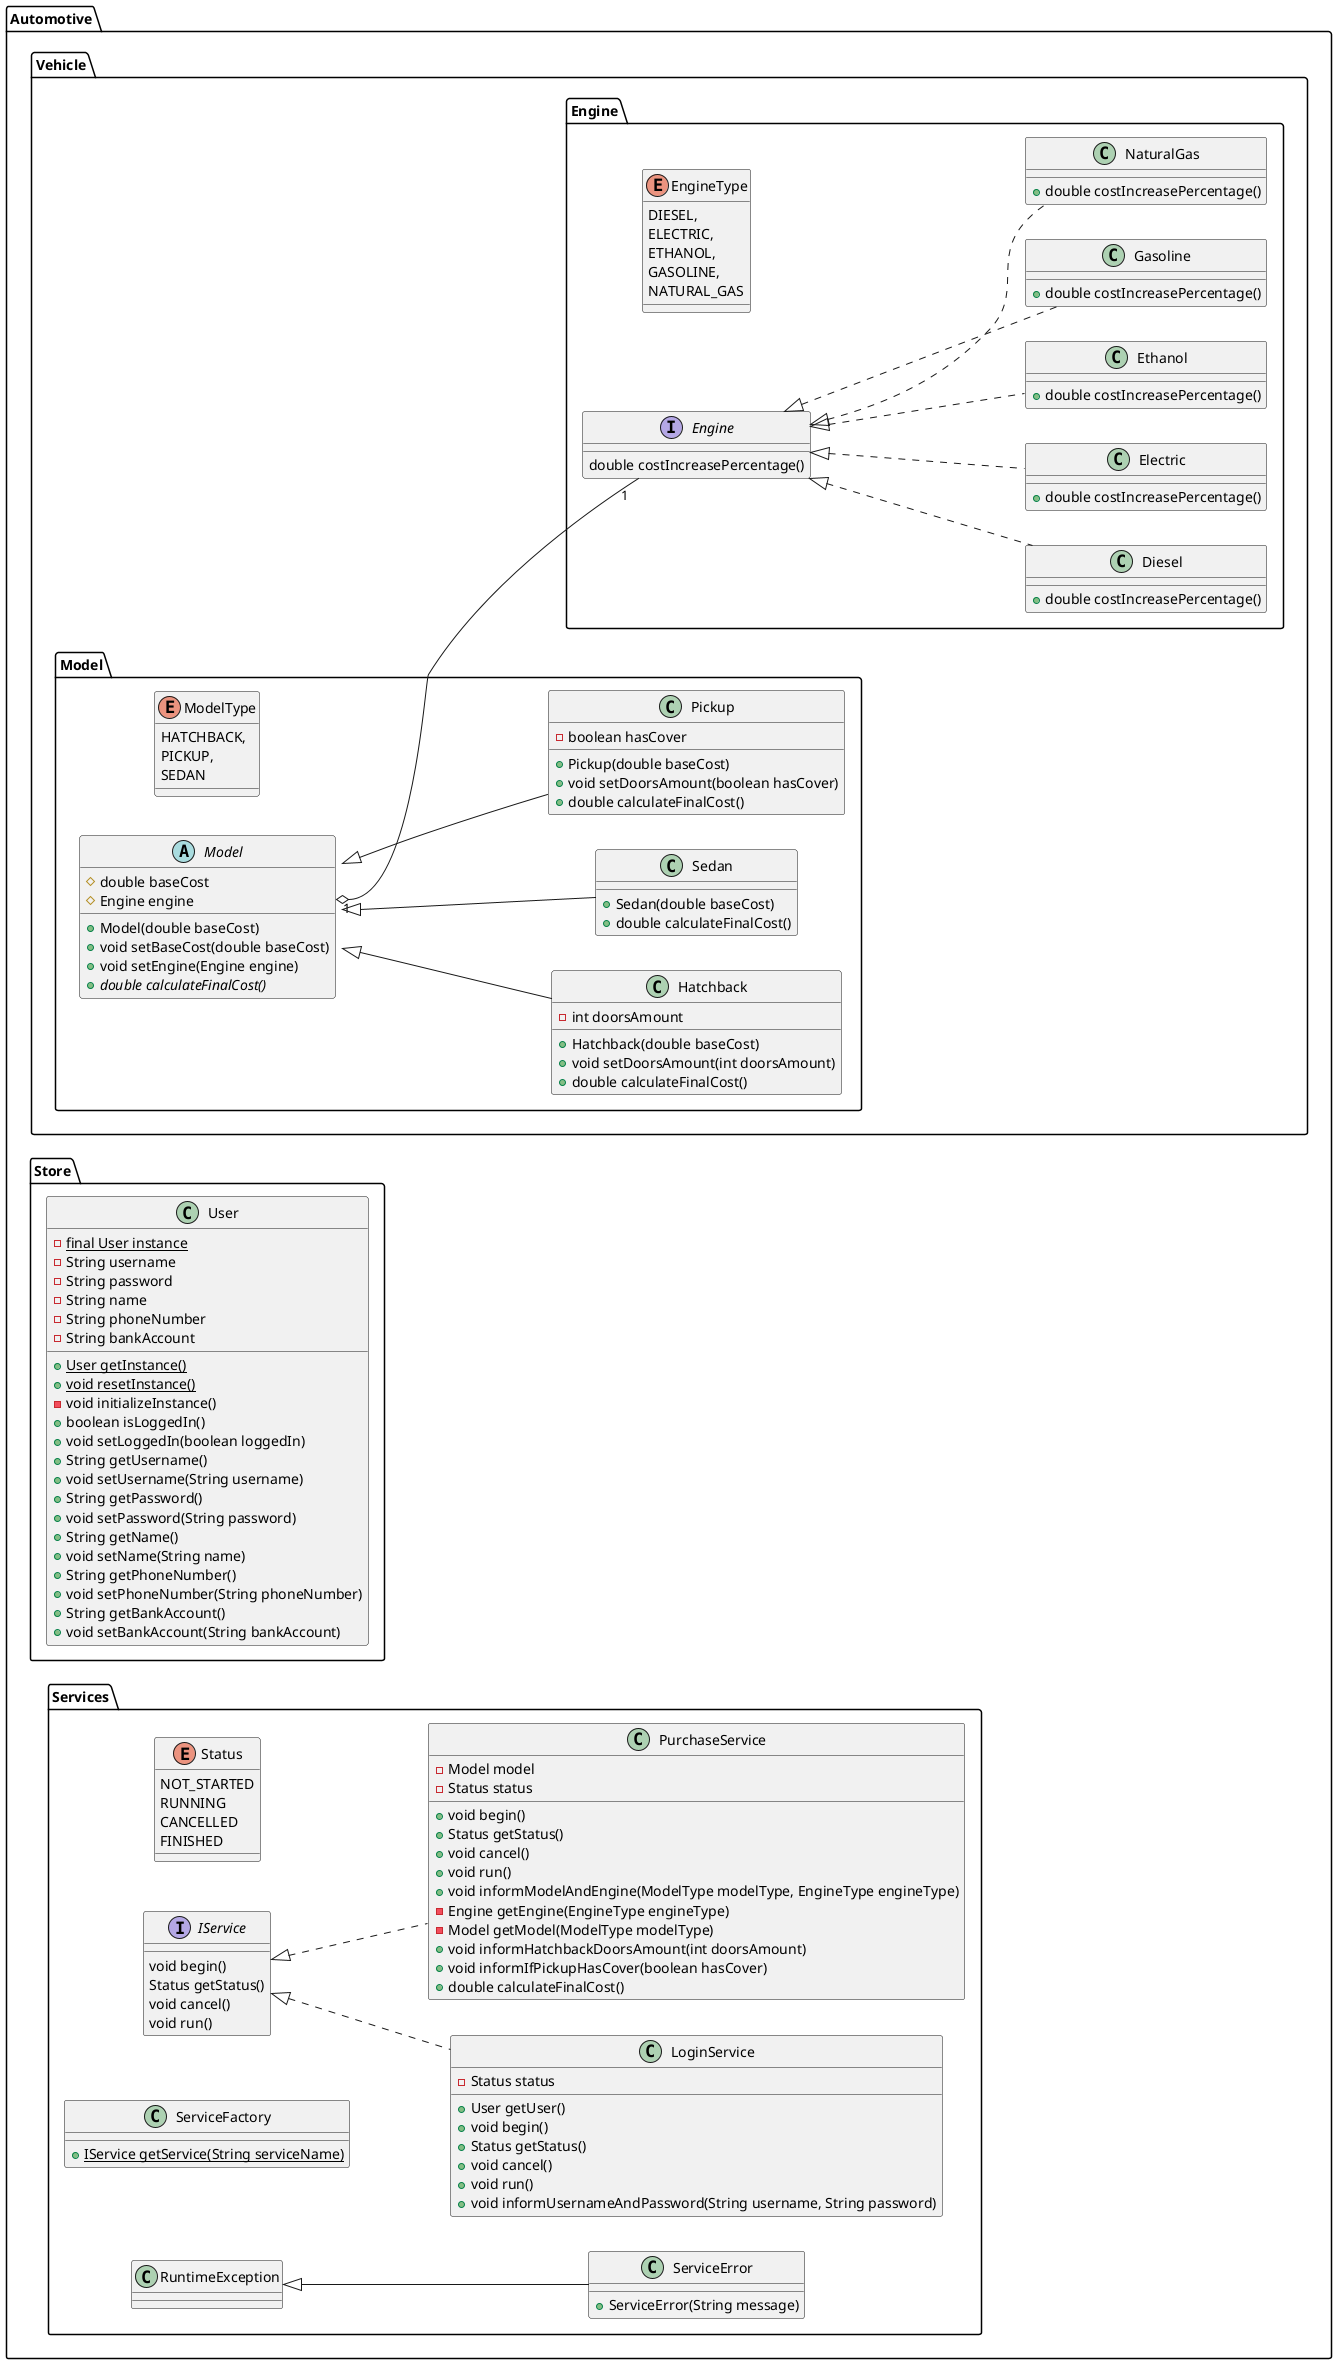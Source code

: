@startuml
'https://plantuml.com/class-diagram

left to right direction

package automotive_package as "Automotive" {

    package vehicle_package as "Vehicle" {

        package engine_package as "Engine" {

            enum EngineType{
                DIESEL,
                ELECTRIC,
                ETHANOL,
                GASOLINE,
                NATURAL_GAS
            }

            interface Engine {
                double costIncreasePercentage()
            }

            class Diesel implements Engine {
                + double costIncreasePercentage()
            }

            class Electric implements Engine {
                + double costIncreasePercentage()
            }

            class Ethanol implements Engine {
                + double costIncreasePercentage()
            }

            class Gasoline implements Engine {
                + double costIncreasePercentage()
            }

            class NaturalGas implements Engine {
                + double costIncreasePercentage()
            }

        }

        package model_package as "Model" {

            enum ModelType{
                HATCHBACK,
                PICKUP,
                SEDAN
            }

            abstract class Model {
                # double baseCost
                # Engine engine
                + Model(double baseCost)
                + void setBaseCost(double baseCost)
                + void setEngine(Engine engine)
                + {abstract} double calculateFinalCost()
            }
            Model::engine "1" o-- "1" Engine

            class Hatchback extends Model {
                - int doorsAmount
                + Hatchback(double baseCost)
                + void setDoorsAmount(int doorsAmount)
                + double calculateFinalCost()
            }

            class Sedan extends Model {
                + Sedan(double baseCost)
                + double calculateFinalCost()
            }

            class Pickup extends Model {
                - boolean hasCover
                + Pickup(double baseCost)
                + void setDoorsAmount(boolean hasCover)
                + double calculateFinalCost()
            }

        }

    }

    package store_package as "Store" {

        class User {
            - {static} final User instance
            - String username
            - String password
            - String name
            - String phoneNumber
            - String bankAccount

            + {static} User getInstance()
            + {static} void resetInstance()
            - void initializeInstance()
            + boolean isLoggedIn()
            + void setLoggedIn(boolean loggedIn)
            + String getUsername()
            + void setUsername(String username)
            + String getPassword()
            + void setPassword(String password)
            + String getName()
            + void setName(String name)
            + String getPhoneNumber()
            + void setPhoneNumber(String phoneNumber)
            + String getBankAccount()
            + void setBankAccount(String bankAccount)
        }

    }

    package services_package as "Services" {

        enum Status {
            NOT_STARTED
            RUNNING
            CANCELLED
            FINISHED
        }

        interface IService {
            void begin()
            Status getStatus()
            void cancel()
            void run()
        }

        class ServiceFactory {
            + {static} IService getService(String serviceName)
        }

        class LoginService implements IService {
            - Status status

            + User getUser()
            + void begin()
            + Status getStatus()
            + void cancel()
            + void run()
            + void informUsernameAndPassword(String username, String password)
        }

        class PurchaseService implements IService {
            - Model model
            - Status status

            + void begin()
            + Status getStatus()
            + void cancel()
            + void run()
            + void informModelAndEngine(ModelType modelType, EngineType engineType)
            - Engine getEngine(EngineType engineType)
            - Model getModel(ModelType modelType)
            + void informHatchbackDoorsAmount(int doorsAmount)
            + void informIfPickupHasCover(boolean hasCover)
            + double calculateFinalCost()
        }

        class ServiceError extends RuntimeException{
            + ServiceError(String message)
        }
    }

}

@enduml